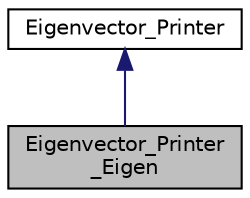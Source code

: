 digraph "Eigenvector_Printer_Eigen"
{
  edge [fontname="Helvetica",fontsize="10",labelfontname="Helvetica",labelfontsize="10"];
  node [fontname="Helvetica",fontsize="10",shape=record];
  Node1 [label="Eigenvector_Printer\l_Eigen",height=0.2,width=0.4,color="black", fillcolor="grey75", style="filled", fontcolor="black"];
  Node2 -> Node1 [dir="back",color="midnightblue",fontsize="10",style="solid",fontname="Helvetica"];
  Node2 [label="Eigenvector_Printer",height=0.2,width=0.4,color="black", fillcolor="white", style="filled",URL="$classEigenvector__Printer.html"];
}
